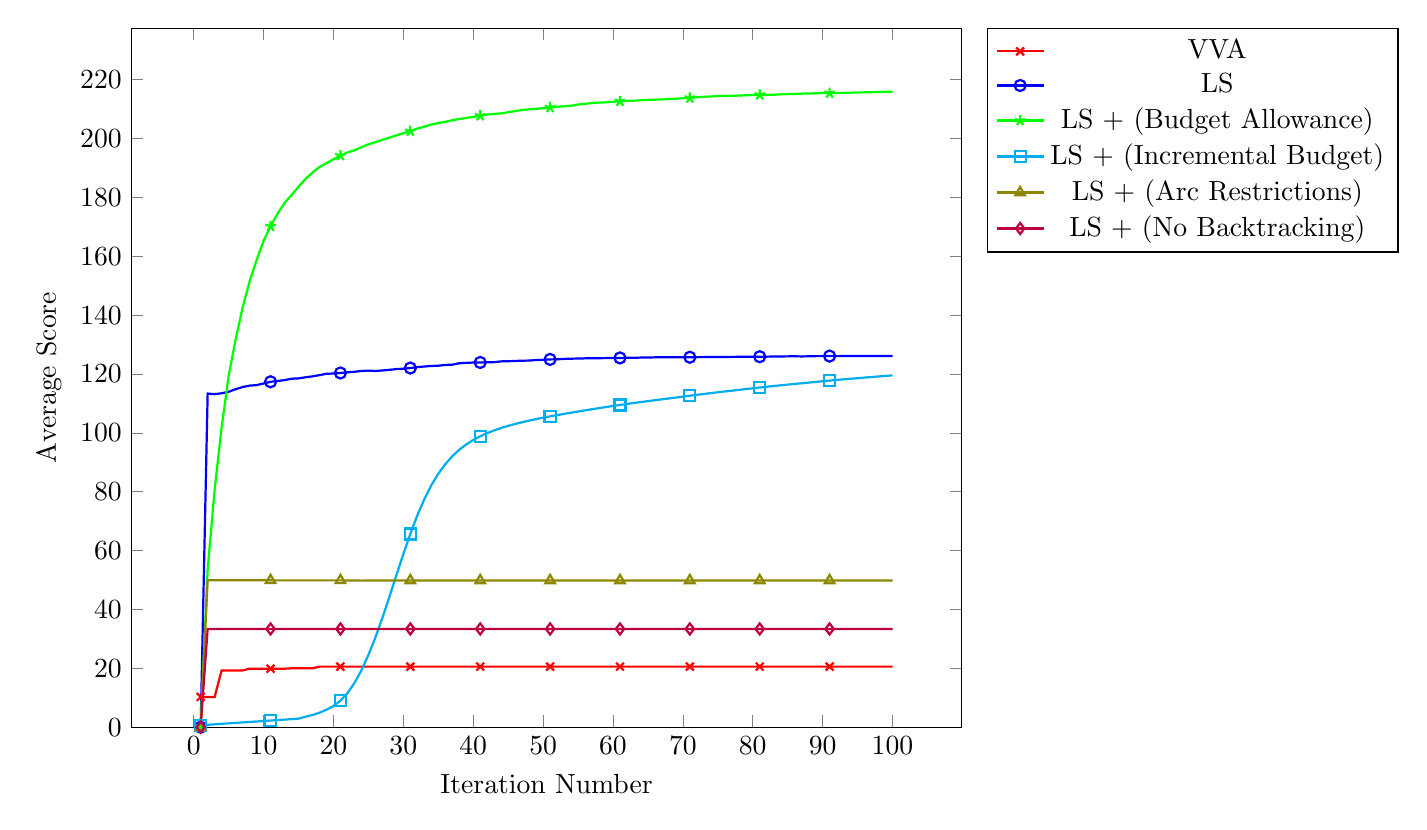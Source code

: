 \begin{tikzpicture}
\begin{axis}[
    width=\textwidth,
    xlabel={Iteration Number},
    ylabel={Average Score},
    ymin=0,
    legend pos = {outer north east},
    mark repeat={10}
]

\addplot[
    color=red,
    style={thick},
    mark=x
    ]
    coordinates {
    (1, 10.286)(2, 10.286)(3, 10.286)(4, 19.286)(5, 19.286)(6, 19.286)(7, 19.286)(8, 19.857)(9, 19.857)(10, 19.857)(11, 19.857)(12, 19.857)(13, 19.857)(14, 20.0)(15, 20.0)(16, 20.0)(17, 20.0)(18, 20.571)(19, 20.571)(20, 20.571)(21, 20.571)(22, 20.571)(23, 20.571)(24, 20.571)(25, 20.571)(26, 20.571)(27, 20.571)(28, 20.571)(29, 20.571)(30, 20.571)(31, 20.571)(32, 20.571)(33, 20.571)(34, 20.571)(35, 20.571)(36, 20.571)(37, 20.571)(38, 20.571)(39, 20.571)(40, 20.571)(41, 20.571)(42, 20.571)(43, 20.571)(44, 20.571)(45, 20.571)(46, 20.571)(47, 20.571)(48, 20.571)(49, 20.571)(50, 20.571)(51, 20.571)(52, 20.571)(53, 20.571)(54, 20.571)(55, 20.571)(56, 20.571)(57, 20.571)(58, 20.571)(59, 20.571)(60, 20.571)(61, 20.571)(62, 20.571)(63, 20.571)(64, 20.571)(65, 20.571)(66, 20.571)(67, 20.571)(68, 20.571)(69, 20.571)(70, 20.571)(71, 20.571)(72, 20.571)(73, 20.571)(74, 20.571)(75, 20.571)(76, 20.571)(77, 20.571)(78, 20.571)(79, 20.571)(80, 20.571)(81, 20.571)(82, 20.571)(83, 20.571)(84, 20.571)(85, 20.571)(86, 20.571)(87, 20.571)(88, 20.571)(89, 20.571)(90, 20.571)(91, 20.571)(92, 20.571)(93, 20.571)(94, 20.571)(95, 20.571)(96, 20.571)(97, 20.571)(98, 20.571)(99, 20.571)(100, 20.571)
    };
    
\addlegendentry{VVA}

\addplot[
    color=blue,
    style={thick},
    mark=o
    ]
    coordinates {
    (1, 0.0)(2, 113.341)(3, 113.133)(4, 113.441)(5, 113.936)(6, 114.812)(7, 115.572)(8, 116.037)(9, 116.217)(10, 116.758)(11, 117.342)(12, 117.62)(13, 117.903)(14, 118.382)(15, 118.498)(16, 118.873)(17, 119.177)(18, 119.595)(19, 120.068)(20, 120.154)(21, 120.33)(22, 120.571)(23, 120.742)(24, 121.023)(25, 121.13)(26, 121.018)(27, 121.182)(28, 121.402)(29, 121.655)(30, 121.786)(31, 122.012)(32, 122.339)(33, 122.527)(34, 122.72)(35, 122.81)(36, 123.057)(37, 123.168)(38, 123.63)(39, 123.772)(40, 123.878)(41, 123.903)(42, 123.983)(43, 124.01)(44, 124.278)(45, 124.328)(46, 124.417)(47, 124.514)(48, 124.547)(49, 124.737)(50, 124.8)(51, 124.946)(52, 124.987)(53, 125.115)(54, 125.197)(55, 125.232)(56, 125.305)(57, 125.344)(58, 125.365)(59, 125.391)(60, 125.439)(61, 125.444)(62, 125.485)(63, 125.501)(64, 125.568)(65, 125.602)(66, 125.645)(67, 125.645)(68, 125.649)(69, 125.667)(70, 125.677)(71, 125.679)(72, 125.715)(73, 125.728)(74, 125.74)(75, 125.766)(76, 125.779)(77, 125.798)(78, 125.823)(79, 125.825)(80, 125.85)(81, 125.859)(82, 125.882)(83, 125.919)(84, 125.958)(85, 125.979)(86, 125.997)(87, 125.964)(88, 125.992)(89, 126.06)(90, 126.059)(91, 126.078)(92, 126.067)(93, 126.069)(94, 126.085)(95, 126.093)(96, 126.102)(97, 126.111)(98, 126.126)(99, 126.133)(100, 126.136)    };
\addlegendentry{LS}

\addplot[
    color=green,
    style={thick},
    mark=star
    ]
    coordinates {
    (1, 0.0)(2, 53.545)(3, 80.648)(4, 101.897)(5, 119.242)(6, 131.74)(7, 142.497)(8, 151.406)(9, 158.639)(10, 165.217)(11, 170.162)(12, 174.433)(13, 178.08)(14, 180.8)(15, 183.615)(16, 186.269)(17, 188.461)(18, 190.291)(19, 191.628)(20, 192.957)(21, 194.193)(22, 195.245)(23, 195.978)(24, 197.052)(25, 198.023)(26, 198.737)(27, 199.541)(28, 200.286)(29, 201.046)(30, 201.802)(31, 202.5)(32, 203.364)(33, 204.001)(34, 204.761)(35, 205.241)(36, 205.639)(37, 206.197)(38, 206.615)(39, 206.989)(40, 207.343)(41, 207.771)(42, 208.113)(43, 208.355)(44, 208.53)(45, 208.903)(46, 209.293)(47, 209.71)(48, 209.923)(49, 210.089)(50, 210.288)(51, 210.546)(52, 210.771)(53, 210.952)(54, 211.105)(55, 211.537)(56, 211.78)(57, 212.031)(58, 212.196)(59, 212.283)(60, 212.457)(61, 212.635)(62, 212.747)(63, 212.834)(64, 213.016)(65, 213.108)(66, 213.185)(67, 213.278)(68, 213.41)(69, 213.507)(70, 213.688)(71, 213.78)(72, 213.982)(73, 214.17)(74, 214.268)(75, 214.417)(76, 214.449)(77, 214.498)(78, 214.576)(79, 214.698)(80, 214.752)(81, 214.826)(82, 214.809)(83, 214.872)(84, 214.991)(85, 215.095)(86, 215.133)(87, 215.236)(88, 215.298)(89, 215.351)(90, 215.432)(91, 215.432)(92, 215.453)(93, 215.508)(94, 215.553)(95, 215.631)(96, 215.683)(97, 215.728)(98, 215.813)(99, 215.851)(100, 215.877)    };
\addlegendentry{LS + (Budget Allowance)}

\addplot[
    color=cyan,
    style={thick},
    mark=square
    ]
    coordinates {
(1, 0.655)(2, 0.815)(3, 0.974)(4, 1.134)(5, 1.294)(6, 1.454)(7, 1.614)(8, 1.774)(9, 1.933)(10, 2.092)(11, 2.251)(12, 2.41)(13, 2.569)(14, 2.728)(15, 2.887)(16, 3.565)(17, 4.133)(18, 4.908)(19, 5.931)(20, 7.17)(21, 9.014)(22, 11.528)(23, 14.977)(24, 19.295)(25, 24.494)(26, 30.447)(27, 37.114)(28, 44.221)(29, 51.592)(30, 58.797)(31, 65.643)(32, 71.934)(33, 77.41)(34, 82.158)(35, 86.085)(36, 89.329)(37, 92.033)(38, 94.244)(39, 96.036)(40, 97.554)(41, 98.824)(42, 99.904)(43, 100.836)(44, 101.647)(45, 102.374)(46, 103.019)(47, 103.607)(48, 104.158)(49, 104.663)(50, 105.144)(51, 105.593)(52, 106.02)(53, 106.429)(54, 106.835)(55, 107.232)(56, 107.627)(57, 108.02)(58, 108.397)(59, 108.758)(60, 109.118)(61, 109.469)(62, 109.812)(63, 110.14)(64, 110.457)(65, 110.77)(66, 111.077)(67, 111.383)(68, 111.686)(69, 111.991)(70, 112.298)(71, 112.601)(72, 112.907)(73, 113.201)(74, 113.49)(75, 113.778)(76, 114.058)(77, 114.321)(78, 114.584)(79, 114.859)(80, 115.128)(81, 115.397)(82, 115.657)(83, 115.909)(84, 116.152)(85, 116.389)(86, 116.612)(87, 116.837)(88, 117.064)(89, 117.291)(90, 117.523)(91, 117.751)(92, 117.972)(93, 118.178)(94, 118.376)(95, 118.568)(96, 118.768)(97, 118.96)(98, 119.15)(99, 119.338)(100, 119.524)    };
\addlegendentry{LS + (Incremental Budget)}

\addplot[
    color=olive,
    style={thick},
    mark=triangle
    ]
    coordinates {
    (1, 0.0)(2, 49.93)(3, 49.945)(4, 49.936)(5, 49.924)(6, 49.918)(7, 49.912)(8, 49.912)(9, 49.897)(10, 49.893)(11, 49.892)(12, 49.87)(13, 49.879)(14, 49.879)(15, 49.879)(16, 49.879)(17, 49.879)(18, 49.879)(19, 49.879)(20, 49.879)(21, 49.879)(22, 49.832)(23, 49.835)(24, 49.788)(25, 49.844)(26, 49.844)(27, 49.847)(28, 49.85)(29, 49.85)(30, 49.85)(31, 49.85)(32, 49.85)(33, 49.85)(34, 49.85)(35, 49.85)(36, 49.853)(37, 49.853)(38, 49.853)(39, 49.853)(40, 49.853)(41, 49.853)(42, 49.853)(43, 49.853)(44, 49.853)(45, 49.853)(46, 49.853)(47, 49.853)(48, 49.853)(49, 49.853)(50, 49.853)(51, 49.853)(52, 49.853)(53, 49.853)(54, 49.853)(55, 49.853)(56, 49.853)(57, 49.853)(58, 49.853)(59, 49.853)(60, 49.853)(61, 49.853)(62, 49.853)(63, 49.853)(64, 49.853)(65, 49.853)(66, 49.853)(67, 49.853)(68, 49.853)(69, 49.853)(70, 49.853)(71, 49.853)(72, 49.853)(73, 49.853)(74, 49.853)(75, 49.853)(76, 49.853)(77, 49.853)(78, 49.853)(79, 49.853)(80, 49.853)(81, 49.853)(82, 49.853)(83, 49.853)(84, 49.853)(85, 49.853)(86, 49.853)(87, 49.853)(88, 49.853)(89, 49.853)(90, 49.853)(91, 49.853)(92, 49.853)(93, 49.853)(94, 49.853)(95, 49.853)(96, 49.853)(97, 49.853)(98, 49.853)(99, 49.853)(100, 49.853)    }; 
\addlegendentry{LS + (Arc Restrictions)}

\addplot[
    color=purple,
    style={thick},
    mark=diamond
    ]
    coordinates {
    (1, 0.0)(2, 33.37)(3, 33.37)(4, 33.37)(5, 33.37)(6, 33.37)(7, 33.37)(8, 33.37)(9, 33.37)(10, 33.37)(11, 33.37)(12, 33.37)(13, 33.37)(14, 33.37)(15, 33.37)(16, 33.37)(17, 33.37)(18, 33.37)(19, 33.37)(20, 33.37)(21, 33.37)(22, 33.37)(23, 33.37)(24, 33.37)(25, 33.37)(26, 33.37)(27, 33.37)(28, 33.37)(29, 33.37)(30, 33.37)(31, 33.37)(32, 33.37)(33, 33.37)(34, 33.37)(35, 33.37)(36, 33.37)(37, 33.37)(38, 33.37)(39, 33.37)(40, 33.37)(41, 33.37)(42, 33.37)(43, 33.37)(44, 33.37)(45, 33.37)(46, 33.37)(47, 33.37)(48, 33.37)(49, 33.37)(50, 33.37)(51, 33.37)(52, 33.37)(53, 33.37)(54, 33.37)(55, 33.37)(56, 33.37)(57, 33.37)(58, 33.37)(59, 33.37)(60, 33.37)(61, 33.37)(62, 33.37)(63, 33.37)(64, 33.37)(65, 33.37)(66, 33.37)(67, 33.37)(68, 33.37)(69, 33.37)(70, 33.37)(71, 33.37)(72, 33.37)(73, 33.37)(74, 33.37)(75, 33.37)(76, 33.37)(77, 33.37)(78, 33.37)(79, 33.37)(80, 33.37)(81, 33.37)(82, 33.37)(83, 33.37)(84, 33.37)(85, 33.37)(86, 33.37)(87, 33.37)(88, 33.37)(89, 33.37)(90, 33.37)(91, 33.37)(92, 33.37)(93, 33.37)(94, 33.37)(95, 33.37)(96, 33.37)(97, 33.37)(98, 33.37)(99, 33.37)(100, 33.37)    };
\addlegendentry{LS + (No Backtracking)}


\end{axis}

\end{tikzpicture}
